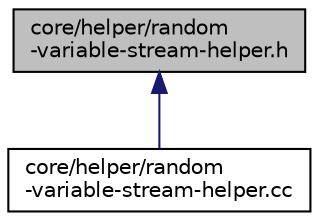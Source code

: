 digraph "core/helper/random-variable-stream-helper.h"
{
  edge [fontname="Helvetica",fontsize="10",labelfontname="Helvetica",labelfontsize="10"];
  node [fontname="Helvetica",fontsize="10",shape=record];
  Node1 [label="core/helper/random\l-variable-stream-helper.h",height=0.2,width=0.4,color="black", fillcolor="grey75", style="filled", fontcolor="black"];
  Node1 -> Node2 [dir="back",color="midnightblue",fontsize="10",style="solid"];
  Node2 [label="core/helper/random\l-variable-stream-helper.cc",height=0.2,width=0.4,color="black", fillcolor="white", style="filled",URL="$d4/d65/random-variable-stream-helper_8cc.html"];
}

